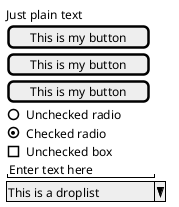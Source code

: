 @startuml
'https://plantuml.com/salt

salt
{
  Just plain text
  [This is my button]
  [This is my button]
  [This is my button]
  ()  Unchecked radio
  (X) Checked radio
  []  Unchecked box
  "Enter text here   "
  ^This is a droplist^
}
@enduml
